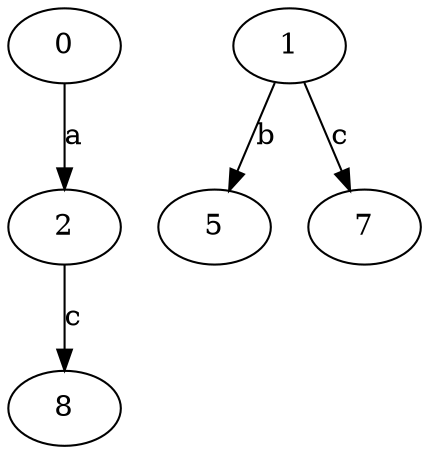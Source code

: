 strict digraph  {
2;
0;
5;
7;
8;
1;
2 -> 8  [label=c];
0 -> 2  [label=a];
1 -> 5  [label=b];
1 -> 7  [label=c];
}
